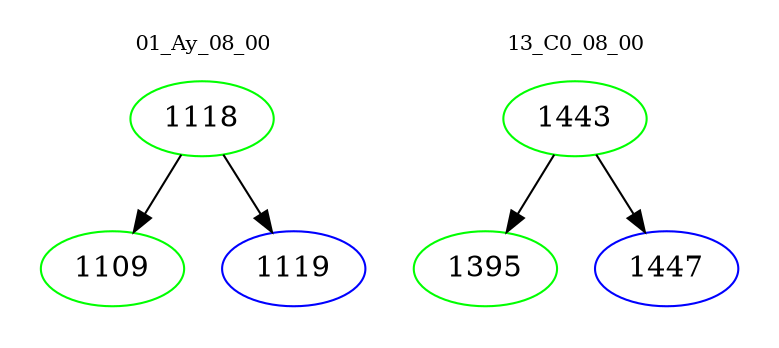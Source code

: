 digraph{
subgraph cluster_0 {
color = white
label = "01_Ay_08_00";
fontsize=10;
T0_1118 [label="1118", color="green"]
T0_1118 -> T0_1109 [color="black"]
T0_1109 [label="1109", color="green"]
T0_1118 -> T0_1119 [color="black"]
T0_1119 [label="1119", color="blue"]
}
subgraph cluster_1 {
color = white
label = "13_C0_08_00";
fontsize=10;
T1_1443 [label="1443", color="green"]
T1_1443 -> T1_1395 [color="black"]
T1_1395 [label="1395", color="green"]
T1_1443 -> T1_1447 [color="black"]
T1_1447 [label="1447", color="blue"]
}
}
